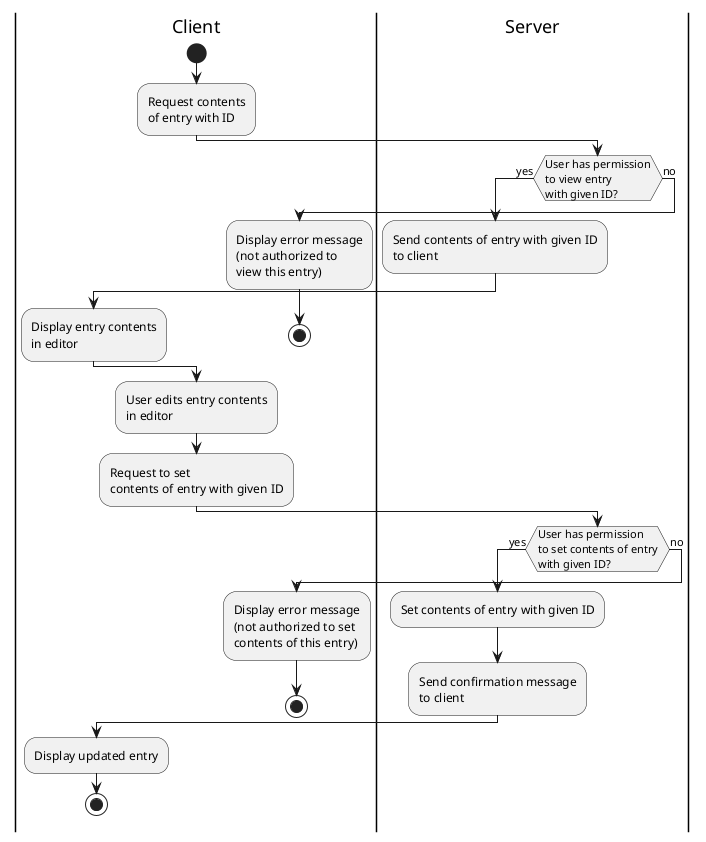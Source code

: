 @startuml scenario_editentry
|Client|
start
:Request contents\nof entry with ID;
|Server|
if (User has permission\nto view entry\nwith given ID?) then (yes)
    :Send contents of entry with given ID\nto client;
    |Client|
    :Display entry contents\nin editor;
else (no)
    :Display error message\n(not authorized to\nview this entry);
    stop
endif

:User edits entry contents\nin editor;
:Request to set\ncontents of entry with given ID;
|Server|
if (User has permission\nto set contents of entry\nwith given ID?) then (yes)
    :Set contents of entry with given ID;
    :Send confirmation message\nto client;
    |Client|
    :Display updated entry;
    stop
else (no)
    |Client|
    :Display error message\n(not authorized to set\ncontents of this entry);
    stop
endif
@enduml